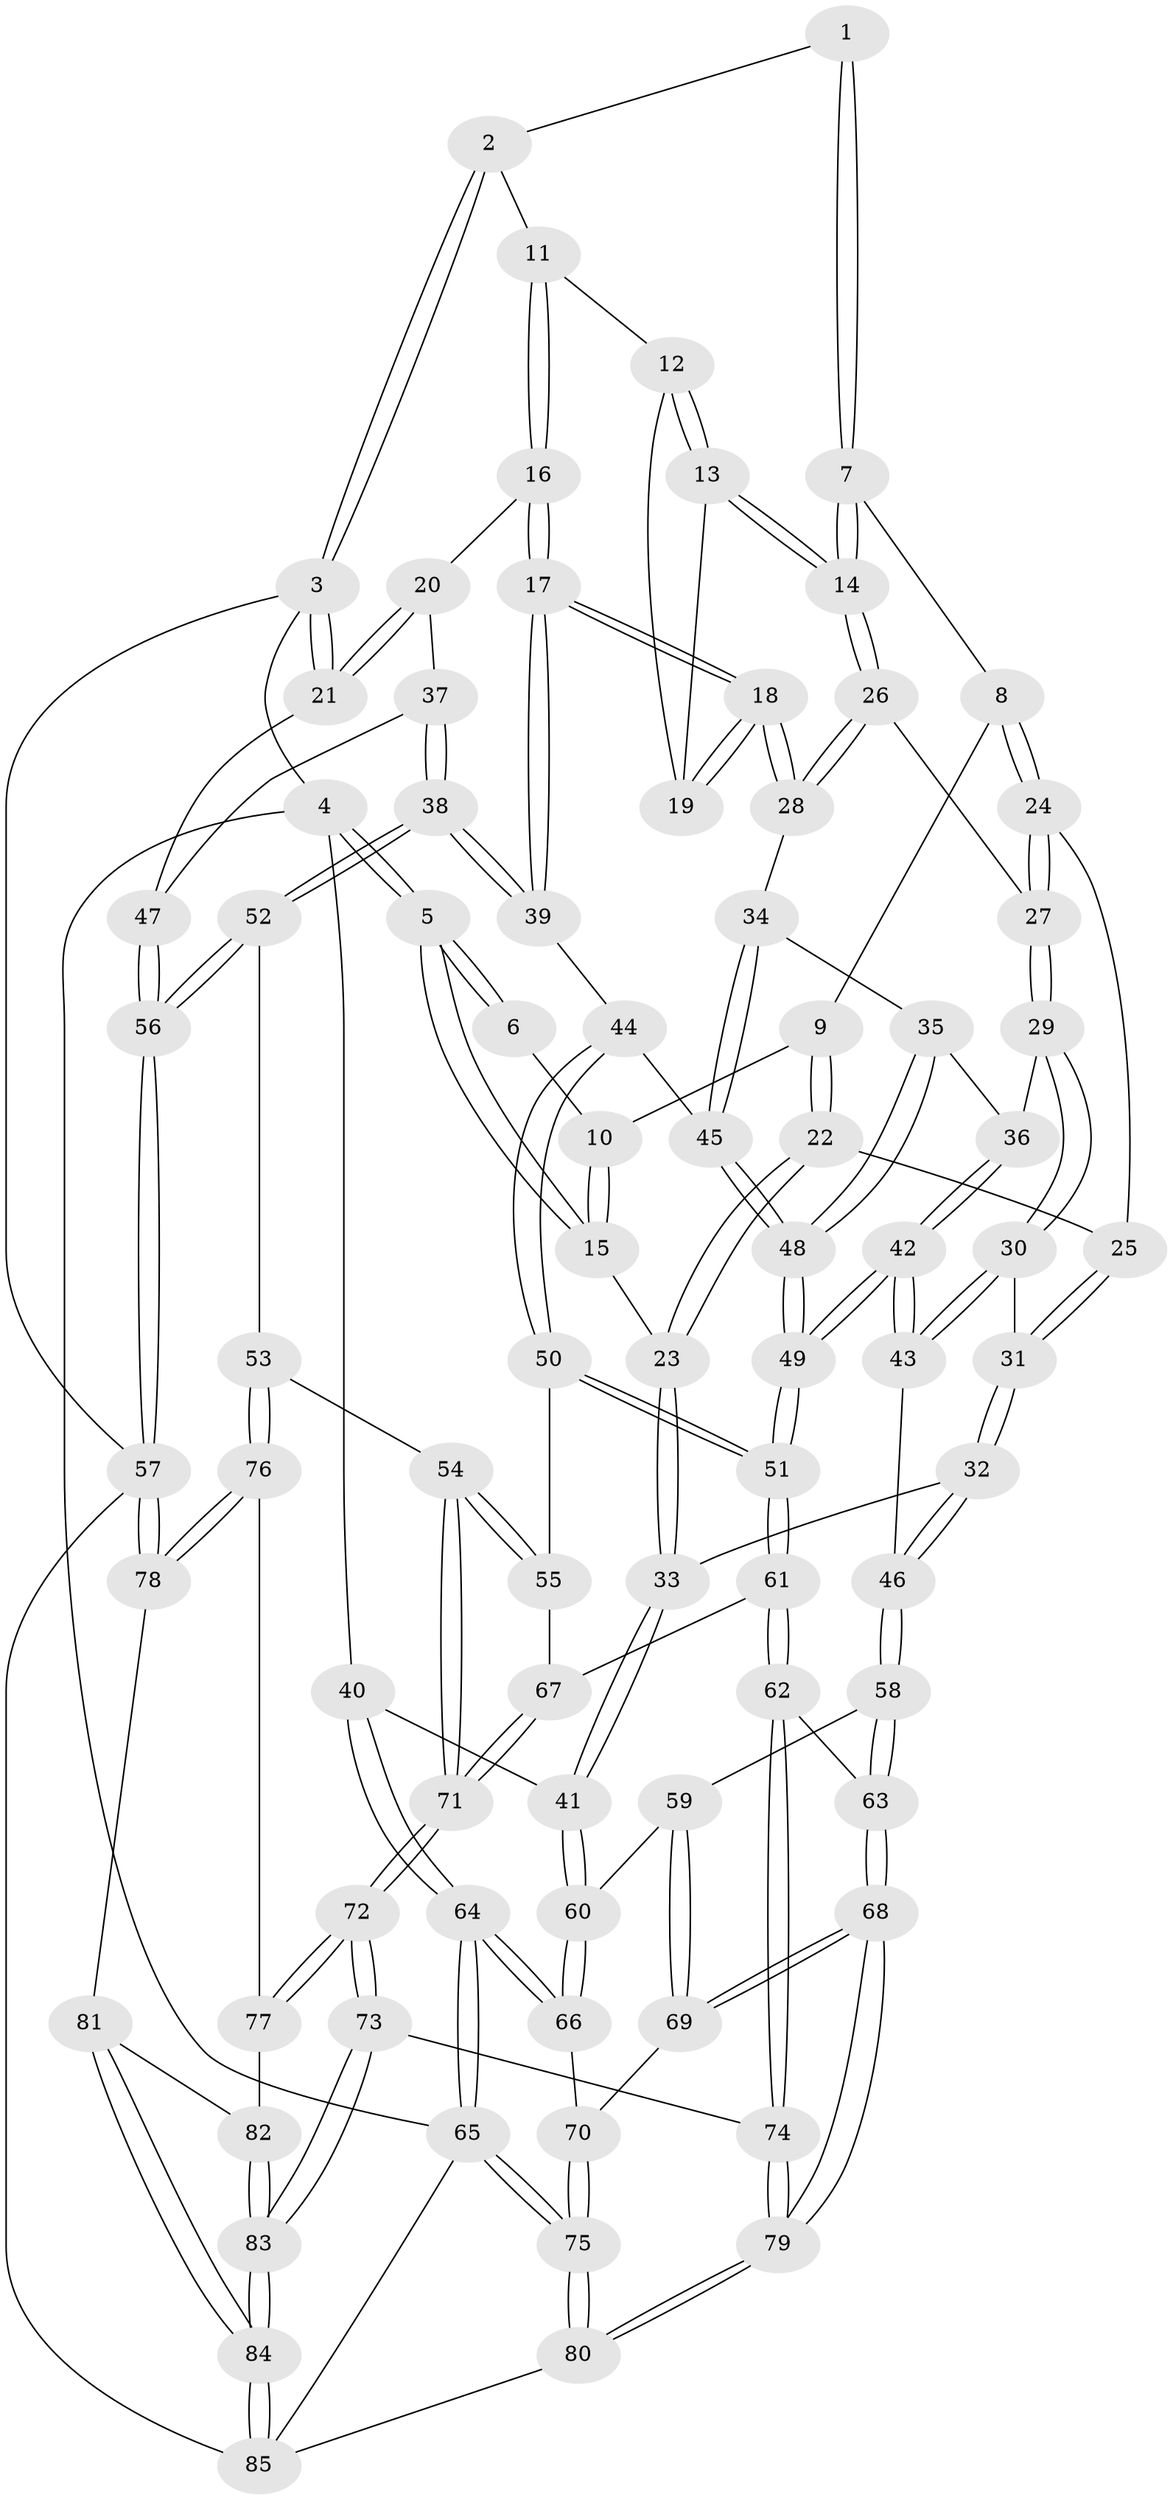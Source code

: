 // Generated by graph-tools (version 1.1) at 2025/27/03/09/25 03:27:16]
// undirected, 85 vertices, 209 edges
graph export_dot {
graph [start="1"]
  node [color=gray90,style=filled];
  1 [pos="+0.4472069207460421+0"];
  2 [pos="+0.6501294358206027+0"];
  3 [pos="+1+0"];
  4 [pos="+0+0"];
  5 [pos="+0+0"];
  6 [pos="+0.2495150965498792+0"];
  7 [pos="+0.4492703397550718+0"];
  8 [pos="+0.3391785829505152+0.15003658127914965"];
  9 [pos="+0.2677098017311189+0.10031915989565325"];
  10 [pos="+0.23068917928113453+0"];
  11 [pos="+0.6985205263092505+0.0007518683769358308"];
  12 [pos="+0.6692461472611275+0.03794262866792762"];
  13 [pos="+0.5223550680827416+0.13789402171470744"];
  14 [pos="+0.4998522307458629+0.1361754946491857"];
  15 [pos="+0.15208976972567864+0.1264302528404838"];
  16 [pos="+0.7959500666608875+0.17576352467536704"];
  17 [pos="+0.7112085768531293+0.25530868940220974"];
  18 [pos="+0.6911111237522392+0.2476888850058208"];
  19 [pos="+0.6018371782906315+0.15801156823878673"];
  20 [pos="+0.8024620416828506+0.17581649968552068"];
  21 [pos="+1+0.06441223001341949"];
  22 [pos="+0.19657784877045956+0.21202542262327953"];
  23 [pos="+0.13581169642229685+0.21457910364989358"];
  24 [pos="+0.34585369169843133+0.17186451059634458"];
  25 [pos="+0.23440866007870445+0.22483545467144328"];
  26 [pos="+0.4653252493687691+0.20445096291560128"];
  27 [pos="+0.4005960363184443+0.21223151240550583"];
  28 [pos="+0.5033627841355258+0.2633858224374079"];
  29 [pos="+0.3618017226402481+0.2789769756805564"];
  30 [pos="+0.3054002242985351+0.30314871995569165"];
  31 [pos="+0.26922009638528394+0.2742831110030649"];
  32 [pos="+0.1303780642517527+0.41751682028331377"];
  33 [pos="+0+0.30841907965297294"];
  34 [pos="+0.502867928437372+0.28337744843375295"];
  35 [pos="+0.46592607408673886+0.3394874599486465"];
  36 [pos="+0.38660340796531584+0.3208822208635692"];
  37 [pos="+0.8784144979584205+0.3367475213255666"];
  38 [pos="+0.8194904405935048+0.46393064009256346"];
  39 [pos="+0.7021110631596555+0.39617764083920515"];
  40 [pos="+0+0.2837657636199914"];
  41 [pos="+0+0.2885428784509798"];
  42 [pos="+0.35789143762731046+0.5302082236732305"];
  43 [pos="+0.2734298175504517+0.46467000753508314"];
  44 [pos="+0.6810274718486502+0.40707545823340185"];
  45 [pos="+0.5996600925530038+0.3955983354949127"];
  46 [pos="+0.14365432847107706+0.42992815252830385"];
  47 [pos="+1+0.24428671626618112"];
  48 [pos="+0.4500798940692793+0.45517653974977484"];
  49 [pos="+0.37373849402262194+0.5469196416218856"];
  50 [pos="+0.6456777476461876+0.4810036557280755"];
  51 [pos="+0.3750257472215463+0.5519043045567075"];
  52 [pos="+0.9198726846233337+0.5825582067123768"];
  53 [pos="+0.8741111511595026+0.6295389950095794"];
  54 [pos="+0.6975102844587584+0.6528809067426482"];
  55 [pos="+0.6356022086595614+0.5650707555364005"];
  56 [pos="+1+0.5567648356332978"];
  57 [pos="+1+0.82174630195285"];
  58 [pos="+0.1054146537039905+0.5712028264181095"];
  59 [pos="+0.07876843171072531+0.5925395248877212"];
  60 [pos="+0.059213442315167716+0.6027223198394741"];
  61 [pos="+0.3752622994917704+0.5539950348225945"];
  62 [pos="+0.3553584355550975+0.6094403143890506"];
  63 [pos="+0.2653397014718494+0.6967496914321271"];
  64 [pos="+0+0.7935533335240823"];
  65 [pos="+0+1"];
  66 [pos="+0+0.6868124045724618"];
  67 [pos="+0.4939640515688127+0.5947364549436459"];
  68 [pos="+0.24734958166725604+0.7281971448821906"];
  69 [pos="+0.16470765575899315+0.7249644118485734"];
  70 [pos="+0.13876218190596878+0.7274953950285179"];
  71 [pos="+0.6225424259815933+0.7320434231190824"];
  72 [pos="+0.6062453877824233+0.7907612548756419"];
  73 [pos="+0.5800491351621049+0.8552637888530867"];
  74 [pos="+0.5260198287214539+0.8468999143292268"];
  75 [pos="+0+1"];
  76 [pos="+0.8740148619885953+0.6300815840101293"];
  77 [pos="+0.8147837776003087+0.7579250106930828"];
  78 [pos="+0.9340134582984336+0.8806005677622655"];
  79 [pos="+0.2625321627793323+0.9594183498594895"];
  80 [pos="+0.13797491694227776+1"];
  81 [pos="+0.8606557317493926+0.9440475474040757"];
  82 [pos="+0.8126985367166691+0.7661121263487025"];
  83 [pos="+0.6387363018872141+0.9324150726654937"];
  84 [pos="+0.7405405401399783+1"];
  85 [pos="+0.7435524528448489+1"];
  1 -- 2;
  1 -- 7;
  1 -- 7;
  2 -- 3;
  2 -- 3;
  2 -- 11;
  3 -- 4;
  3 -- 21;
  3 -- 21;
  3 -- 57;
  4 -- 5;
  4 -- 5;
  4 -- 40;
  4 -- 65;
  5 -- 6;
  5 -- 6;
  5 -- 15;
  5 -- 15;
  6 -- 10;
  7 -- 8;
  7 -- 14;
  7 -- 14;
  8 -- 9;
  8 -- 24;
  8 -- 24;
  9 -- 10;
  9 -- 22;
  9 -- 22;
  10 -- 15;
  10 -- 15;
  11 -- 12;
  11 -- 16;
  11 -- 16;
  12 -- 13;
  12 -- 13;
  12 -- 19;
  13 -- 14;
  13 -- 14;
  13 -- 19;
  14 -- 26;
  14 -- 26;
  15 -- 23;
  16 -- 17;
  16 -- 17;
  16 -- 20;
  17 -- 18;
  17 -- 18;
  17 -- 39;
  17 -- 39;
  18 -- 19;
  18 -- 19;
  18 -- 28;
  18 -- 28;
  20 -- 21;
  20 -- 21;
  20 -- 37;
  21 -- 47;
  22 -- 23;
  22 -- 23;
  22 -- 25;
  23 -- 33;
  23 -- 33;
  24 -- 25;
  24 -- 27;
  24 -- 27;
  25 -- 31;
  25 -- 31;
  26 -- 27;
  26 -- 28;
  26 -- 28;
  27 -- 29;
  27 -- 29;
  28 -- 34;
  29 -- 30;
  29 -- 30;
  29 -- 36;
  30 -- 31;
  30 -- 43;
  30 -- 43;
  31 -- 32;
  31 -- 32;
  32 -- 33;
  32 -- 46;
  32 -- 46;
  33 -- 41;
  33 -- 41;
  34 -- 35;
  34 -- 45;
  34 -- 45;
  35 -- 36;
  35 -- 48;
  35 -- 48;
  36 -- 42;
  36 -- 42;
  37 -- 38;
  37 -- 38;
  37 -- 47;
  38 -- 39;
  38 -- 39;
  38 -- 52;
  38 -- 52;
  39 -- 44;
  40 -- 41;
  40 -- 64;
  40 -- 64;
  41 -- 60;
  41 -- 60;
  42 -- 43;
  42 -- 43;
  42 -- 49;
  42 -- 49;
  43 -- 46;
  44 -- 45;
  44 -- 50;
  44 -- 50;
  45 -- 48;
  45 -- 48;
  46 -- 58;
  46 -- 58;
  47 -- 56;
  47 -- 56;
  48 -- 49;
  48 -- 49;
  49 -- 51;
  49 -- 51;
  50 -- 51;
  50 -- 51;
  50 -- 55;
  51 -- 61;
  51 -- 61;
  52 -- 53;
  52 -- 56;
  52 -- 56;
  53 -- 54;
  53 -- 76;
  53 -- 76;
  54 -- 55;
  54 -- 55;
  54 -- 71;
  54 -- 71;
  55 -- 67;
  56 -- 57;
  56 -- 57;
  57 -- 78;
  57 -- 78;
  57 -- 85;
  58 -- 59;
  58 -- 63;
  58 -- 63;
  59 -- 60;
  59 -- 69;
  59 -- 69;
  60 -- 66;
  60 -- 66;
  61 -- 62;
  61 -- 62;
  61 -- 67;
  62 -- 63;
  62 -- 74;
  62 -- 74;
  63 -- 68;
  63 -- 68;
  64 -- 65;
  64 -- 65;
  64 -- 66;
  64 -- 66;
  65 -- 75;
  65 -- 75;
  65 -- 85;
  66 -- 70;
  67 -- 71;
  67 -- 71;
  68 -- 69;
  68 -- 69;
  68 -- 79;
  68 -- 79;
  69 -- 70;
  70 -- 75;
  70 -- 75;
  71 -- 72;
  71 -- 72;
  72 -- 73;
  72 -- 73;
  72 -- 77;
  72 -- 77;
  73 -- 74;
  73 -- 83;
  73 -- 83;
  74 -- 79;
  74 -- 79;
  75 -- 80;
  75 -- 80;
  76 -- 77;
  76 -- 78;
  76 -- 78;
  77 -- 82;
  78 -- 81;
  79 -- 80;
  79 -- 80;
  80 -- 85;
  81 -- 82;
  81 -- 84;
  81 -- 84;
  82 -- 83;
  82 -- 83;
  83 -- 84;
  83 -- 84;
  84 -- 85;
  84 -- 85;
}
